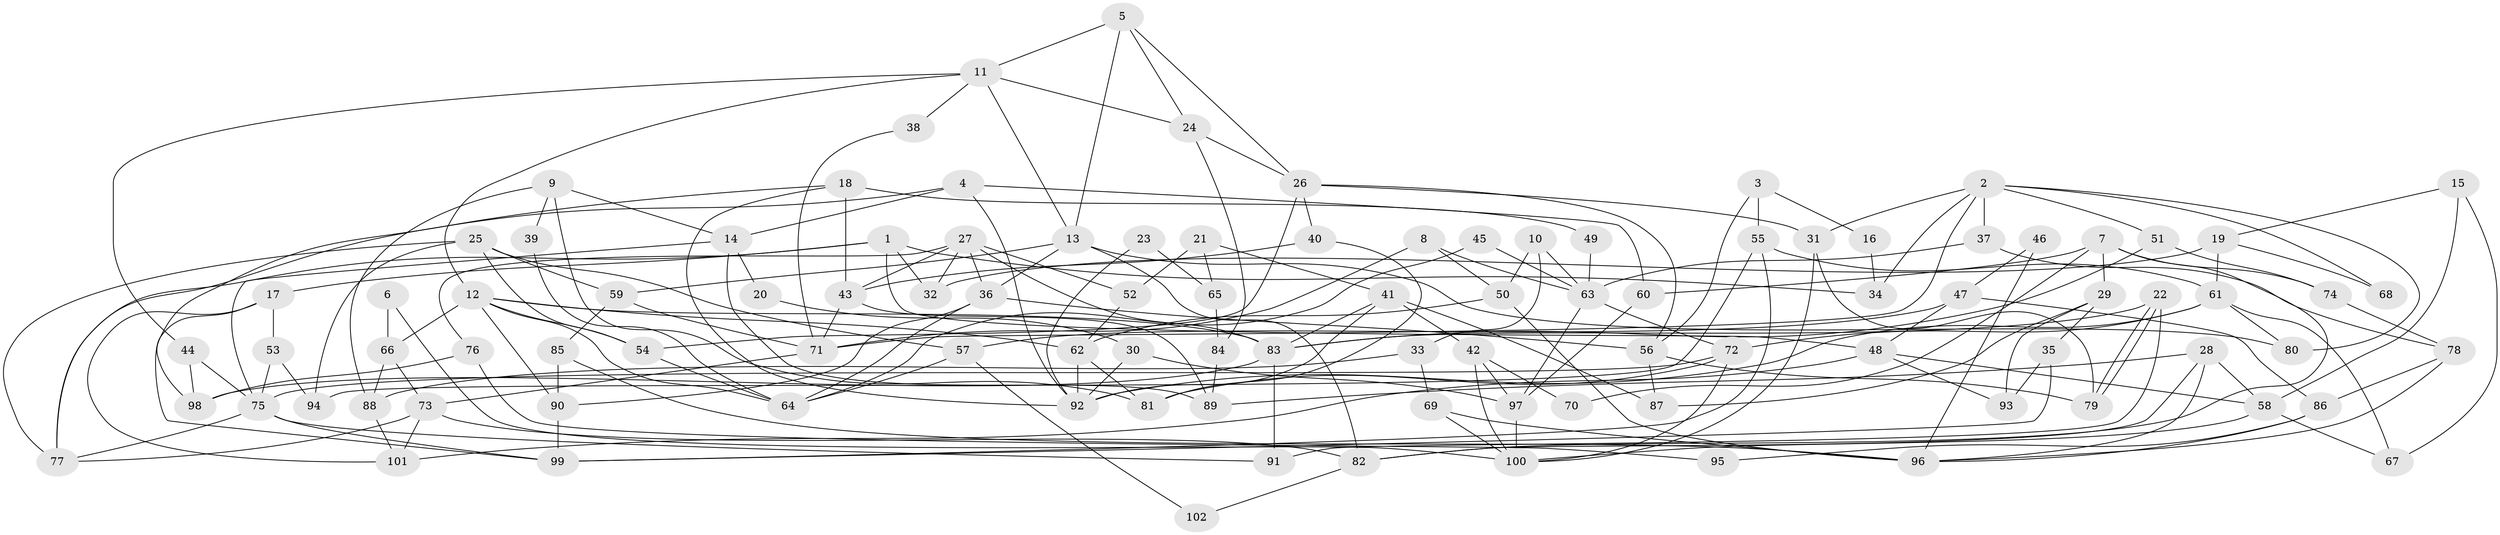 // Generated by graph-tools (version 1.1) at 2025/15/03/09/25 04:15:00]
// undirected, 102 vertices, 204 edges
graph export_dot {
graph [start="1"]
  node [color=gray90,style=filled];
  1;
  2;
  3;
  4;
  5;
  6;
  7;
  8;
  9;
  10;
  11;
  12;
  13;
  14;
  15;
  16;
  17;
  18;
  19;
  20;
  21;
  22;
  23;
  24;
  25;
  26;
  27;
  28;
  29;
  30;
  31;
  32;
  33;
  34;
  35;
  36;
  37;
  38;
  39;
  40;
  41;
  42;
  43;
  44;
  45;
  46;
  47;
  48;
  49;
  50;
  51;
  52;
  53;
  54;
  55;
  56;
  57;
  58;
  59;
  60;
  61;
  62;
  63;
  64;
  65;
  66;
  67;
  68;
  69;
  70;
  71;
  72;
  73;
  74;
  75;
  76;
  77;
  78;
  79;
  80;
  81;
  82;
  83;
  84;
  85;
  86;
  87;
  88;
  89;
  90;
  91;
  92;
  93;
  94;
  95;
  96;
  97;
  98;
  99;
  100;
  101;
  102;
  1 -- 17;
  1 -- 77;
  1 -- 32;
  1 -- 34;
  1 -- 48;
  2 -- 31;
  2 -- 37;
  2 -- 34;
  2 -- 51;
  2 -- 68;
  2 -- 71;
  2 -- 80;
  3 -- 56;
  3 -- 55;
  3 -- 16;
  4 -- 92;
  4 -- 77;
  4 -- 14;
  4 -- 60;
  5 -- 11;
  5 -- 13;
  5 -- 24;
  5 -- 26;
  6 -- 100;
  6 -- 66;
  7 -- 74;
  7 -- 60;
  7 -- 29;
  7 -- 70;
  7 -- 82;
  8 -- 50;
  8 -- 71;
  8 -- 63;
  9 -- 81;
  9 -- 14;
  9 -- 39;
  9 -- 88;
  10 -- 63;
  10 -- 33;
  10 -- 50;
  11 -- 24;
  11 -- 12;
  11 -- 13;
  11 -- 38;
  11 -- 44;
  12 -- 83;
  12 -- 54;
  12 -- 62;
  12 -- 64;
  12 -- 66;
  12 -- 90;
  13 -- 80;
  13 -- 36;
  13 -- 59;
  13 -- 82;
  14 -- 75;
  14 -- 20;
  14 -- 89;
  15 -- 58;
  15 -- 67;
  15 -- 19;
  16 -- 34;
  17 -- 101;
  17 -- 99;
  17 -- 53;
  18 -- 98;
  18 -- 92;
  18 -- 43;
  18 -- 49;
  19 -- 32;
  19 -- 61;
  19 -- 68;
  20 -- 30;
  21 -- 41;
  21 -- 52;
  21 -- 65;
  22 -- 83;
  22 -- 79;
  22 -- 79;
  22 -- 91;
  23 -- 92;
  23 -- 65;
  24 -- 26;
  24 -- 84;
  25 -- 77;
  25 -- 59;
  25 -- 54;
  25 -- 57;
  25 -- 94;
  26 -- 56;
  26 -- 31;
  26 -- 40;
  26 -- 54;
  27 -- 43;
  27 -- 36;
  27 -- 32;
  27 -- 52;
  27 -- 76;
  27 -- 83;
  28 -- 89;
  28 -- 82;
  28 -- 58;
  28 -- 96;
  29 -- 35;
  29 -- 87;
  29 -- 93;
  30 -- 97;
  30 -- 92;
  31 -- 100;
  31 -- 79;
  33 -- 88;
  33 -- 69;
  35 -- 99;
  35 -- 93;
  36 -- 64;
  36 -- 56;
  36 -- 90;
  37 -- 63;
  37 -- 78;
  38 -- 71;
  39 -- 64;
  40 -- 43;
  40 -- 81;
  41 -- 87;
  41 -- 83;
  41 -- 42;
  41 -- 92;
  42 -- 97;
  42 -- 70;
  42 -- 100;
  43 -- 71;
  43 -- 89;
  44 -- 75;
  44 -- 98;
  45 -- 64;
  45 -- 63;
  46 -- 47;
  46 -- 96;
  47 -- 48;
  47 -- 57;
  47 -- 86;
  48 -- 101;
  48 -- 58;
  48 -- 93;
  49 -- 63;
  50 -- 62;
  50 -- 96;
  51 -- 83;
  51 -- 74;
  52 -- 62;
  53 -- 94;
  53 -- 75;
  54 -- 64;
  55 -- 61;
  55 -- 99;
  55 -- 94;
  56 -- 79;
  56 -- 87;
  57 -- 64;
  57 -- 102;
  58 -- 67;
  58 -- 100;
  59 -- 85;
  59 -- 71;
  60 -- 97;
  61 -- 92;
  61 -- 67;
  61 -- 72;
  61 -- 80;
  62 -- 81;
  62 -- 92;
  63 -- 72;
  63 -- 97;
  65 -- 84;
  66 -- 73;
  66 -- 88;
  69 -- 96;
  69 -- 100;
  71 -- 73;
  72 -- 100;
  72 -- 75;
  72 -- 81;
  73 -- 82;
  73 -- 77;
  73 -- 101;
  74 -- 78;
  75 -- 77;
  75 -- 91;
  75 -- 99;
  76 -- 98;
  76 -- 95;
  78 -- 86;
  78 -- 96;
  82 -- 102;
  83 -- 91;
  83 -- 98;
  84 -- 89;
  85 -- 96;
  85 -- 90;
  86 -- 96;
  86 -- 95;
  88 -- 101;
  90 -- 99;
  97 -- 100;
}
